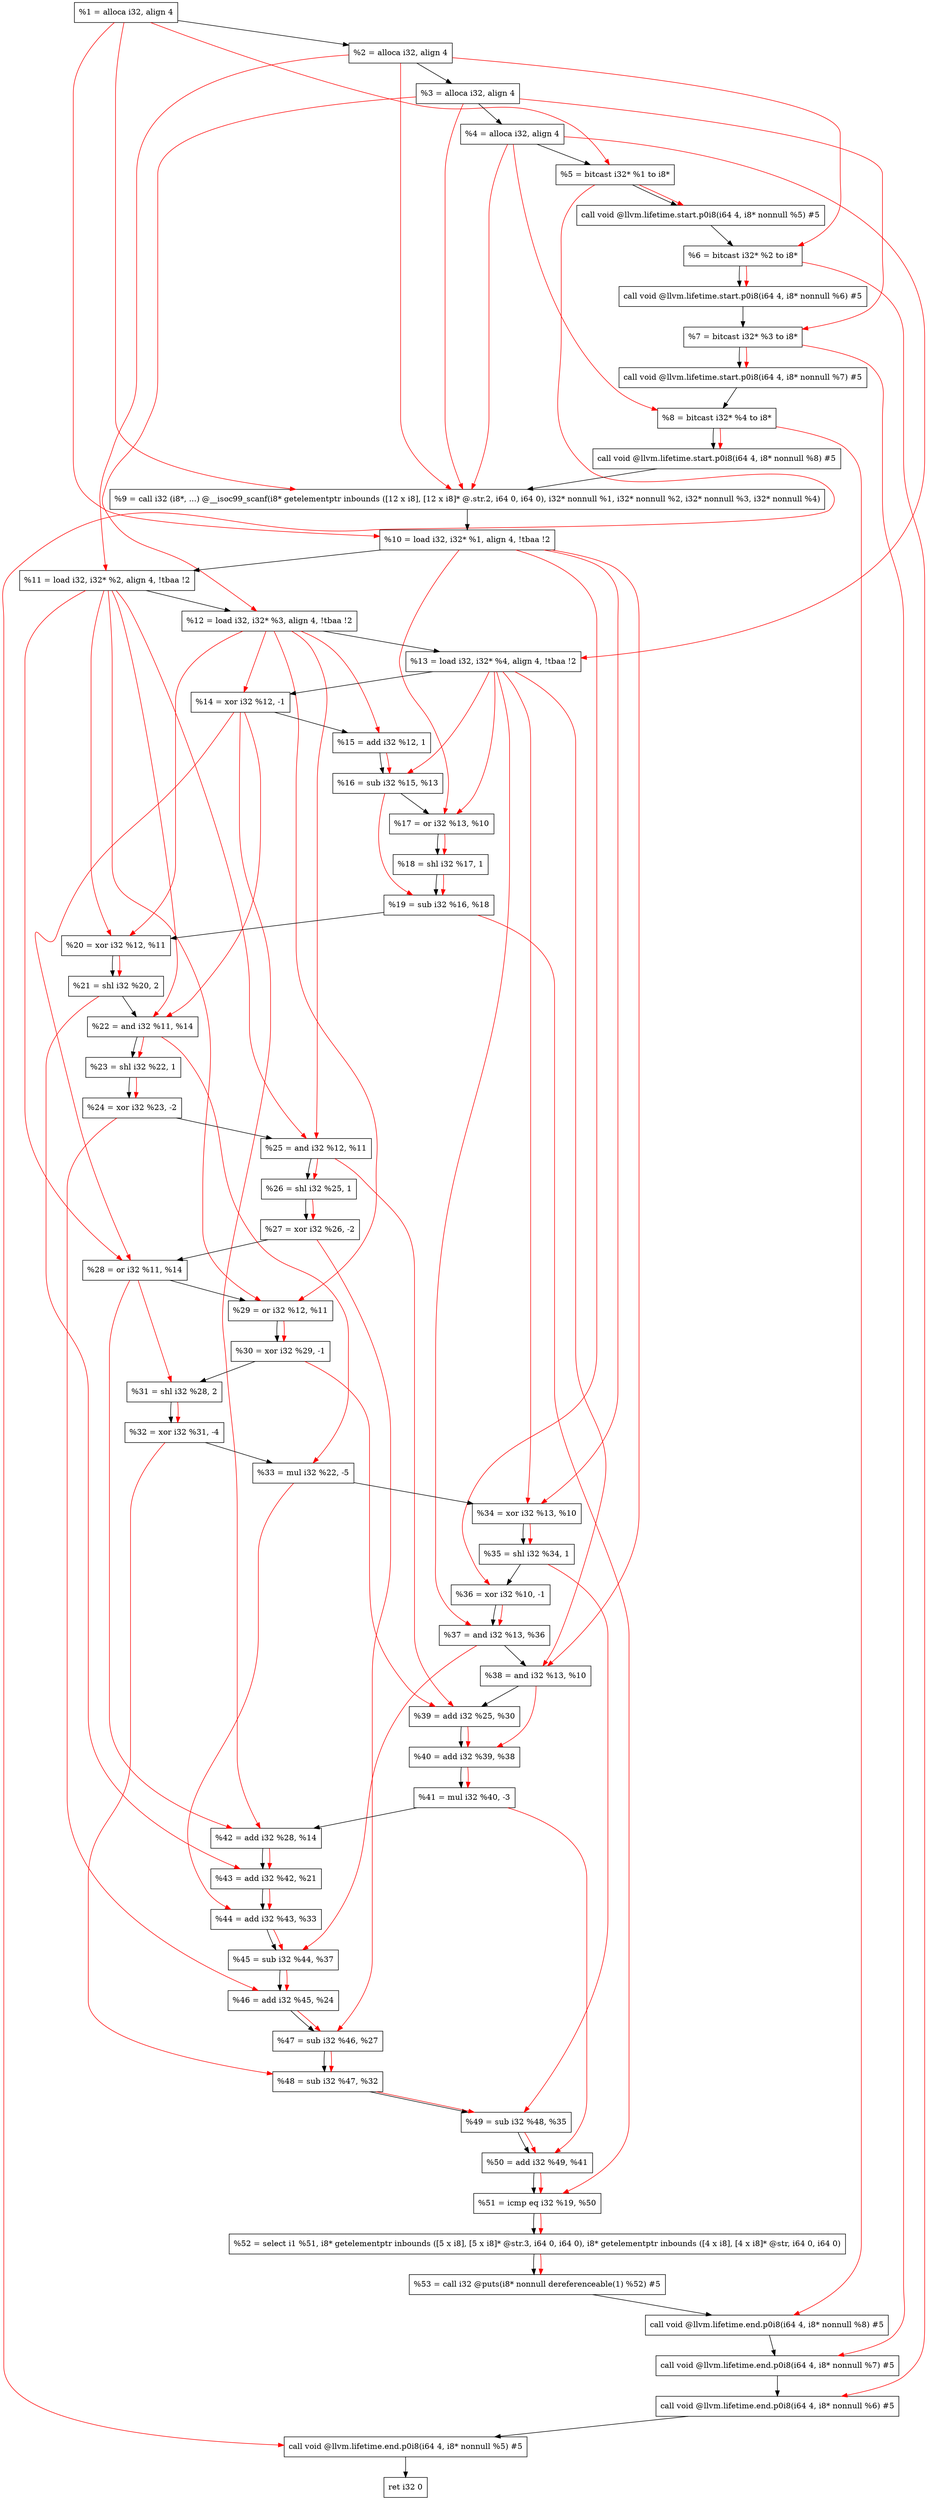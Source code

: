 digraph "DFG for'main' function" {
	Node0x14fdad8[shape=record, label="  %1 = alloca i32, align 4"];
	Node0x14fdb58[shape=record, label="  %2 = alloca i32, align 4"];
	Node0x14fdbe8[shape=record, label="  %3 = alloca i32, align 4"];
	Node0x14fdc48[shape=record, label="  %4 = alloca i32, align 4"];
	Node0x14fdcf8[shape=record, label="  %5 = bitcast i32* %1 to i8*"];
	Node0x14fe128[shape=record, label="  call void @llvm.lifetime.start.p0i8(i64 4, i8* nonnull %5) #5"];
	Node0x14fe208[shape=record, label="  %6 = bitcast i32* %2 to i8*"];
	Node0x14fe308[shape=record, label="  call void @llvm.lifetime.start.p0i8(i64 4, i8* nonnull %6) #5"];
	Node0x14fe3c8[shape=record, label="  %7 = bitcast i32* %3 to i8*"];
	Node0x14fe478[shape=record, label="  call void @llvm.lifetime.start.p0i8(i64 4, i8* nonnull %7) #5"];
	Node0x14fe538[shape=record, label="  %8 = bitcast i32* %4 to i8*"];
	Node0x14fe5e8[shape=record, label="  call void @llvm.lifetime.start.p0i8(i64 4, i8* nonnull %8) #5"];
	Node0x14f8ae0[shape=record, label="  %9 = call i32 (i8*, ...) @__isoc99_scanf(i8* getelementptr inbounds ([12 x i8], [12 x i8]* @.str.2, i64 0, i64 0), i32* nonnull %1, i32* nonnull %2, i32* nonnull %3, i32* nonnull %4)"];
	Node0x14fe7e8[shape=record, label="  %10 = load i32, i32* %1, align 4, !tbaa !2"];
	Node0x14ff758[shape=record, label="  %11 = load i32, i32* %2, align 4, !tbaa !2"];
	Node0x14ffdc8[shape=record, label="  %12 = load i32, i32* %3, align 4, !tbaa !2"];
	Node0x14ffe28[shape=record, label="  %13 = load i32, i32* %4, align 4, !tbaa !2"];
	Node0x14ffea0[shape=record, label="  %14 = xor i32 %12, -1"];
	Node0x14fff10[shape=record, label="  %15 = add i32 %12, 1"];
	Node0x14fff80[shape=record, label="  %16 = sub i32 %15, %13"];
	Node0x14ffff0[shape=record, label="  %17 = or i32 %13, %10"];
	Node0x1500060[shape=record, label="  %18 = shl i32 %17, 1"];
	Node0x15000d0[shape=record, label="  %19 = sub i32 %16, %18"];
	Node0x1500140[shape=record, label="  %20 = xor i32 %12, %11"];
	Node0x15001b0[shape=record, label="  %21 = shl i32 %20, 2"];
	Node0x1500220[shape=record, label="  %22 = and i32 %11, %14"];
	Node0x1500290[shape=record, label="  %23 = shl i32 %22, 1"];
	Node0x1500300[shape=record, label="  %24 = xor i32 %23, -2"];
	Node0x1500370[shape=record, label="  %25 = and i32 %12, %11"];
	Node0x15003e0[shape=record, label="  %26 = shl i32 %25, 1"];
	Node0x1500450[shape=record, label="  %27 = xor i32 %26, -2"];
	Node0x15004c0[shape=record, label="  %28 = or i32 %11, %14"];
	Node0x1500530[shape=record, label="  %29 = or i32 %12, %11"];
	Node0x15005a0[shape=record, label="  %30 = xor i32 %29, -1"];
	Node0x1500610[shape=record, label="  %31 = shl i32 %28, 2"];
	Node0x1500680[shape=record, label="  %32 = xor i32 %31, -4"];
	Node0x15006f0[shape=record, label="  %33 = mul i32 %22, -5"];
	Node0x1500760[shape=record, label="  %34 = xor i32 %13, %10"];
	Node0x15007d0[shape=record, label="  %35 = shl i32 %34, 1"];
	Node0x1500840[shape=record, label="  %36 = xor i32 %10, -1"];
	Node0x15008b0[shape=record, label="  %37 = and i32 %13, %36"];
	Node0x1500920[shape=record, label="  %38 = and i32 %13, %10"];
	Node0x1500990[shape=record, label="  %39 = add i32 %25, %30"];
	Node0x1500a00[shape=record, label="  %40 = add i32 %39, %38"];
	Node0x1500a70[shape=record, label="  %41 = mul i32 %40, -3"];
	Node0x1500ae0[shape=record, label="  %42 = add i32 %28, %14"];
	Node0x1500b50[shape=record, label="  %43 = add i32 %42, %21"];
	Node0x1500bc0[shape=record, label="  %44 = add i32 %43, %33"];
	Node0x1500c30[shape=record, label="  %45 = sub i32 %44, %37"];
	Node0x1500ca0[shape=record, label="  %46 = add i32 %45, %24"];
	Node0x1500d10[shape=record, label="  %47 = sub i32 %46, %27"];
	Node0x1500d80[shape=record, label="  %48 = sub i32 %47, %32"];
	Node0x1500df0[shape=record, label="  %49 = sub i32 %48, %35"];
	Node0x1500e60[shape=record, label="  %50 = add i32 %49, %41"];
	Node0x1500ed0[shape=record, label="  %51 = icmp eq i32 %19, %50"];
	Node0x149d8b8[shape=record, label="  %52 = select i1 %51, i8* getelementptr inbounds ([5 x i8], [5 x i8]* @str.3, i64 0, i64 0), i8* getelementptr inbounds ([4 x i8], [4 x i8]* @str, i64 0, i64 0)"];
	Node0x1500f60[shape=record, label="  %53 = call i32 @puts(i8* nonnull dereferenceable(1) %52) #5"];
	Node0x1501208[shape=record, label="  call void @llvm.lifetime.end.p0i8(i64 4, i8* nonnull %8) #5"];
	Node0x1501368[shape=record, label="  call void @llvm.lifetime.end.p0i8(i64 4, i8* nonnull %7) #5"];
	Node0x1501478[shape=record, label="  call void @llvm.lifetime.end.p0i8(i64 4, i8* nonnull %6) #5"];
	Node0x1501588[shape=record, label="  call void @llvm.lifetime.end.p0i8(i64 4, i8* nonnull %5) #5"];
	Node0x1501648[shape=record, label="  ret i32 0"];
	Node0x14fdad8 -> Node0x14fdb58;
	Node0x14fdb58 -> Node0x14fdbe8;
	Node0x14fdbe8 -> Node0x14fdc48;
	Node0x14fdc48 -> Node0x14fdcf8;
	Node0x14fdcf8 -> Node0x14fe128;
	Node0x14fe128 -> Node0x14fe208;
	Node0x14fe208 -> Node0x14fe308;
	Node0x14fe308 -> Node0x14fe3c8;
	Node0x14fe3c8 -> Node0x14fe478;
	Node0x14fe478 -> Node0x14fe538;
	Node0x14fe538 -> Node0x14fe5e8;
	Node0x14fe5e8 -> Node0x14f8ae0;
	Node0x14f8ae0 -> Node0x14fe7e8;
	Node0x14fe7e8 -> Node0x14ff758;
	Node0x14ff758 -> Node0x14ffdc8;
	Node0x14ffdc8 -> Node0x14ffe28;
	Node0x14ffe28 -> Node0x14ffea0;
	Node0x14ffea0 -> Node0x14fff10;
	Node0x14fff10 -> Node0x14fff80;
	Node0x14fff80 -> Node0x14ffff0;
	Node0x14ffff0 -> Node0x1500060;
	Node0x1500060 -> Node0x15000d0;
	Node0x15000d0 -> Node0x1500140;
	Node0x1500140 -> Node0x15001b0;
	Node0x15001b0 -> Node0x1500220;
	Node0x1500220 -> Node0x1500290;
	Node0x1500290 -> Node0x1500300;
	Node0x1500300 -> Node0x1500370;
	Node0x1500370 -> Node0x15003e0;
	Node0x15003e0 -> Node0x1500450;
	Node0x1500450 -> Node0x15004c0;
	Node0x15004c0 -> Node0x1500530;
	Node0x1500530 -> Node0x15005a0;
	Node0x15005a0 -> Node0x1500610;
	Node0x1500610 -> Node0x1500680;
	Node0x1500680 -> Node0x15006f0;
	Node0x15006f0 -> Node0x1500760;
	Node0x1500760 -> Node0x15007d0;
	Node0x15007d0 -> Node0x1500840;
	Node0x1500840 -> Node0x15008b0;
	Node0x15008b0 -> Node0x1500920;
	Node0x1500920 -> Node0x1500990;
	Node0x1500990 -> Node0x1500a00;
	Node0x1500a00 -> Node0x1500a70;
	Node0x1500a70 -> Node0x1500ae0;
	Node0x1500ae0 -> Node0x1500b50;
	Node0x1500b50 -> Node0x1500bc0;
	Node0x1500bc0 -> Node0x1500c30;
	Node0x1500c30 -> Node0x1500ca0;
	Node0x1500ca0 -> Node0x1500d10;
	Node0x1500d10 -> Node0x1500d80;
	Node0x1500d80 -> Node0x1500df0;
	Node0x1500df0 -> Node0x1500e60;
	Node0x1500e60 -> Node0x1500ed0;
	Node0x1500ed0 -> Node0x149d8b8;
	Node0x149d8b8 -> Node0x1500f60;
	Node0x1500f60 -> Node0x1501208;
	Node0x1501208 -> Node0x1501368;
	Node0x1501368 -> Node0x1501478;
	Node0x1501478 -> Node0x1501588;
	Node0x1501588 -> Node0x1501648;
edge [color=red]
	Node0x14fdad8 -> Node0x14fdcf8;
	Node0x14fdcf8 -> Node0x14fe128;
	Node0x14fdb58 -> Node0x14fe208;
	Node0x14fe208 -> Node0x14fe308;
	Node0x14fdbe8 -> Node0x14fe3c8;
	Node0x14fe3c8 -> Node0x14fe478;
	Node0x14fdc48 -> Node0x14fe538;
	Node0x14fe538 -> Node0x14fe5e8;
	Node0x14fdad8 -> Node0x14f8ae0;
	Node0x14fdb58 -> Node0x14f8ae0;
	Node0x14fdbe8 -> Node0x14f8ae0;
	Node0x14fdc48 -> Node0x14f8ae0;
	Node0x14fdad8 -> Node0x14fe7e8;
	Node0x14fdb58 -> Node0x14ff758;
	Node0x14fdbe8 -> Node0x14ffdc8;
	Node0x14fdc48 -> Node0x14ffe28;
	Node0x14ffdc8 -> Node0x14ffea0;
	Node0x14ffdc8 -> Node0x14fff10;
	Node0x14fff10 -> Node0x14fff80;
	Node0x14ffe28 -> Node0x14fff80;
	Node0x14ffe28 -> Node0x14ffff0;
	Node0x14fe7e8 -> Node0x14ffff0;
	Node0x14ffff0 -> Node0x1500060;
	Node0x14fff80 -> Node0x15000d0;
	Node0x1500060 -> Node0x15000d0;
	Node0x14ffdc8 -> Node0x1500140;
	Node0x14ff758 -> Node0x1500140;
	Node0x1500140 -> Node0x15001b0;
	Node0x14ff758 -> Node0x1500220;
	Node0x14ffea0 -> Node0x1500220;
	Node0x1500220 -> Node0x1500290;
	Node0x1500290 -> Node0x1500300;
	Node0x14ffdc8 -> Node0x1500370;
	Node0x14ff758 -> Node0x1500370;
	Node0x1500370 -> Node0x15003e0;
	Node0x15003e0 -> Node0x1500450;
	Node0x14ff758 -> Node0x15004c0;
	Node0x14ffea0 -> Node0x15004c0;
	Node0x14ffdc8 -> Node0x1500530;
	Node0x14ff758 -> Node0x1500530;
	Node0x1500530 -> Node0x15005a0;
	Node0x15004c0 -> Node0x1500610;
	Node0x1500610 -> Node0x1500680;
	Node0x1500220 -> Node0x15006f0;
	Node0x14ffe28 -> Node0x1500760;
	Node0x14fe7e8 -> Node0x1500760;
	Node0x1500760 -> Node0x15007d0;
	Node0x14fe7e8 -> Node0x1500840;
	Node0x14ffe28 -> Node0x15008b0;
	Node0x1500840 -> Node0x15008b0;
	Node0x14ffe28 -> Node0x1500920;
	Node0x14fe7e8 -> Node0x1500920;
	Node0x1500370 -> Node0x1500990;
	Node0x15005a0 -> Node0x1500990;
	Node0x1500990 -> Node0x1500a00;
	Node0x1500920 -> Node0x1500a00;
	Node0x1500a00 -> Node0x1500a70;
	Node0x15004c0 -> Node0x1500ae0;
	Node0x14ffea0 -> Node0x1500ae0;
	Node0x1500ae0 -> Node0x1500b50;
	Node0x15001b0 -> Node0x1500b50;
	Node0x1500b50 -> Node0x1500bc0;
	Node0x15006f0 -> Node0x1500bc0;
	Node0x1500bc0 -> Node0x1500c30;
	Node0x15008b0 -> Node0x1500c30;
	Node0x1500c30 -> Node0x1500ca0;
	Node0x1500300 -> Node0x1500ca0;
	Node0x1500ca0 -> Node0x1500d10;
	Node0x1500450 -> Node0x1500d10;
	Node0x1500d10 -> Node0x1500d80;
	Node0x1500680 -> Node0x1500d80;
	Node0x1500d80 -> Node0x1500df0;
	Node0x15007d0 -> Node0x1500df0;
	Node0x1500df0 -> Node0x1500e60;
	Node0x1500a70 -> Node0x1500e60;
	Node0x15000d0 -> Node0x1500ed0;
	Node0x1500e60 -> Node0x1500ed0;
	Node0x1500ed0 -> Node0x149d8b8;
	Node0x149d8b8 -> Node0x1500f60;
	Node0x14fe538 -> Node0x1501208;
	Node0x14fe3c8 -> Node0x1501368;
	Node0x14fe208 -> Node0x1501478;
	Node0x14fdcf8 -> Node0x1501588;
}
